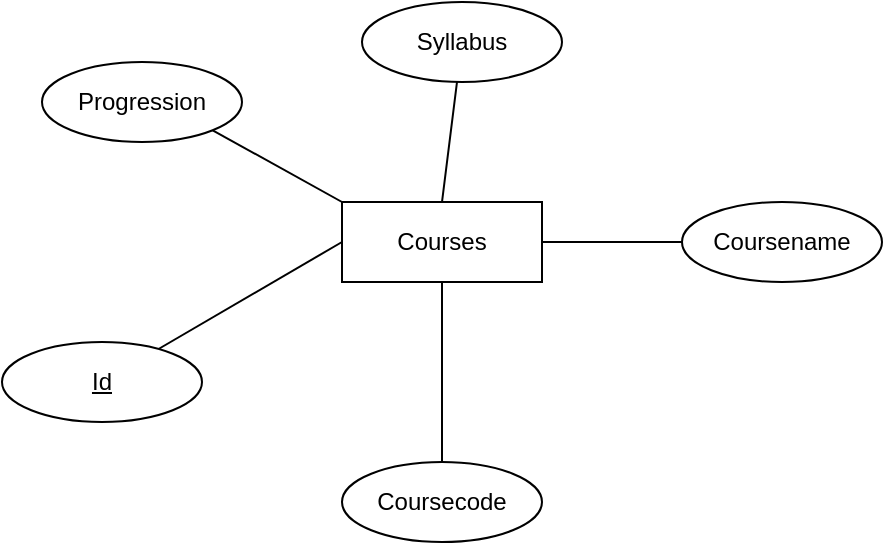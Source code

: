 <mxfile>
    <diagram id="0SSCHqGt4qDsRrsmSNeJ" name="Page-1">
        <mxGraphModel dx="1294" dy="548" grid="1" gridSize="10" guides="1" tooltips="1" connect="1" arrows="1" fold="1" page="1" pageScale="1" pageWidth="2339" pageHeight="3300" math="0" shadow="0">
            <root>
                <mxCell id="0"/>
                <mxCell id="1" parent="0"/>
                <mxCell id="2" value="Courses" style="whiteSpace=wrap;html=1;align=center;" vertex="1" parent="1">
                    <mxGeometry x="610" y="260" width="100" height="40" as="geometry"/>
                </mxCell>
                <mxCell id="6" value="" style="endArrow=none;html=1;rounded=0;exitX=0;exitY=0.5;exitDx=0;exitDy=0;" edge="1" parent="1" source="2" target="7">
                    <mxGeometry relative="1" as="geometry">
                        <mxPoint x="470" y="280" as="sourcePoint"/>
                        <mxPoint x="610" y="280" as="targetPoint"/>
                    </mxGeometry>
                </mxCell>
                <mxCell id="7" value="Id" style="ellipse;whiteSpace=wrap;html=1;align=center;fontStyle=4;" vertex="1" parent="1">
                    <mxGeometry x="440" y="330" width="100" height="40" as="geometry"/>
                </mxCell>
                <mxCell id="8" value="" style="endArrow=none;html=1;rounded=0;exitX=0.5;exitY=1;exitDx=0;exitDy=0;" edge="1" parent="1" source="2" target="9">
                    <mxGeometry relative="1" as="geometry">
                        <mxPoint x="580" y="280" as="sourcePoint"/>
                        <mxPoint x="660" y="410" as="targetPoint"/>
                    </mxGeometry>
                </mxCell>
                <mxCell id="9" value="Coursecode" style="ellipse;whiteSpace=wrap;html=1;align=center;" vertex="1" parent="1">
                    <mxGeometry x="610" y="390" width="100" height="40" as="geometry"/>
                </mxCell>
                <mxCell id="10" value="" style="endArrow=none;html=1;rounded=0;" edge="1" parent="1" target="11">
                    <mxGeometry relative="1" as="geometry">
                        <mxPoint x="710" y="280" as="sourcePoint"/>
                        <mxPoint x="830" y="280" as="targetPoint"/>
                    </mxGeometry>
                </mxCell>
                <mxCell id="11" value="Coursename" style="ellipse;whiteSpace=wrap;html=1;align=center;" vertex="1" parent="1">
                    <mxGeometry x="780" y="260" width="100" height="40" as="geometry"/>
                </mxCell>
                <mxCell id="12" value="" style="endArrow=none;html=1;rounded=0;entryX=0.5;entryY=0;entryDx=0;entryDy=0;startArrow=none;" edge="1" parent="1" source="13" target="2">
                    <mxGeometry relative="1" as="geometry">
                        <mxPoint x="670" y="180" as="sourcePoint"/>
                        <mxPoint x="740" y="280" as="targetPoint"/>
                    </mxGeometry>
                </mxCell>
                <mxCell id="14" value="" style="endArrow=none;html=1;rounded=0;entryX=0.5;entryY=0;entryDx=0;entryDy=0;" edge="1" parent="1" target="13">
                    <mxGeometry relative="1" as="geometry">
                        <mxPoint x="670" y="180" as="sourcePoint"/>
                        <mxPoint x="660" y="260" as="targetPoint"/>
                    </mxGeometry>
                </mxCell>
                <mxCell id="13" value="Syllabus" style="ellipse;whiteSpace=wrap;html=1;align=center;" vertex="1" parent="1">
                    <mxGeometry x="620" y="160" width="100" height="40" as="geometry"/>
                </mxCell>
                <mxCell id="15" value="" style="endArrow=none;html=1;rounded=0;entryX=0;entryY=0;entryDx=0;entryDy=0;exitX=1;exitY=1;exitDx=0;exitDy=0;" edge="1" parent="1" source="16" target="2">
                    <mxGeometry relative="1" as="geometry">
                        <mxPoint x="520" y="200" as="sourcePoint"/>
                        <mxPoint x="740" y="280" as="targetPoint"/>
                    </mxGeometry>
                </mxCell>
                <mxCell id="16" value="Progression" style="ellipse;whiteSpace=wrap;html=1;align=center;" vertex="1" parent="1">
                    <mxGeometry x="460" y="190" width="100" height="40" as="geometry"/>
                </mxCell>
            </root>
        </mxGraphModel>
    </diagram>
</mxfile>